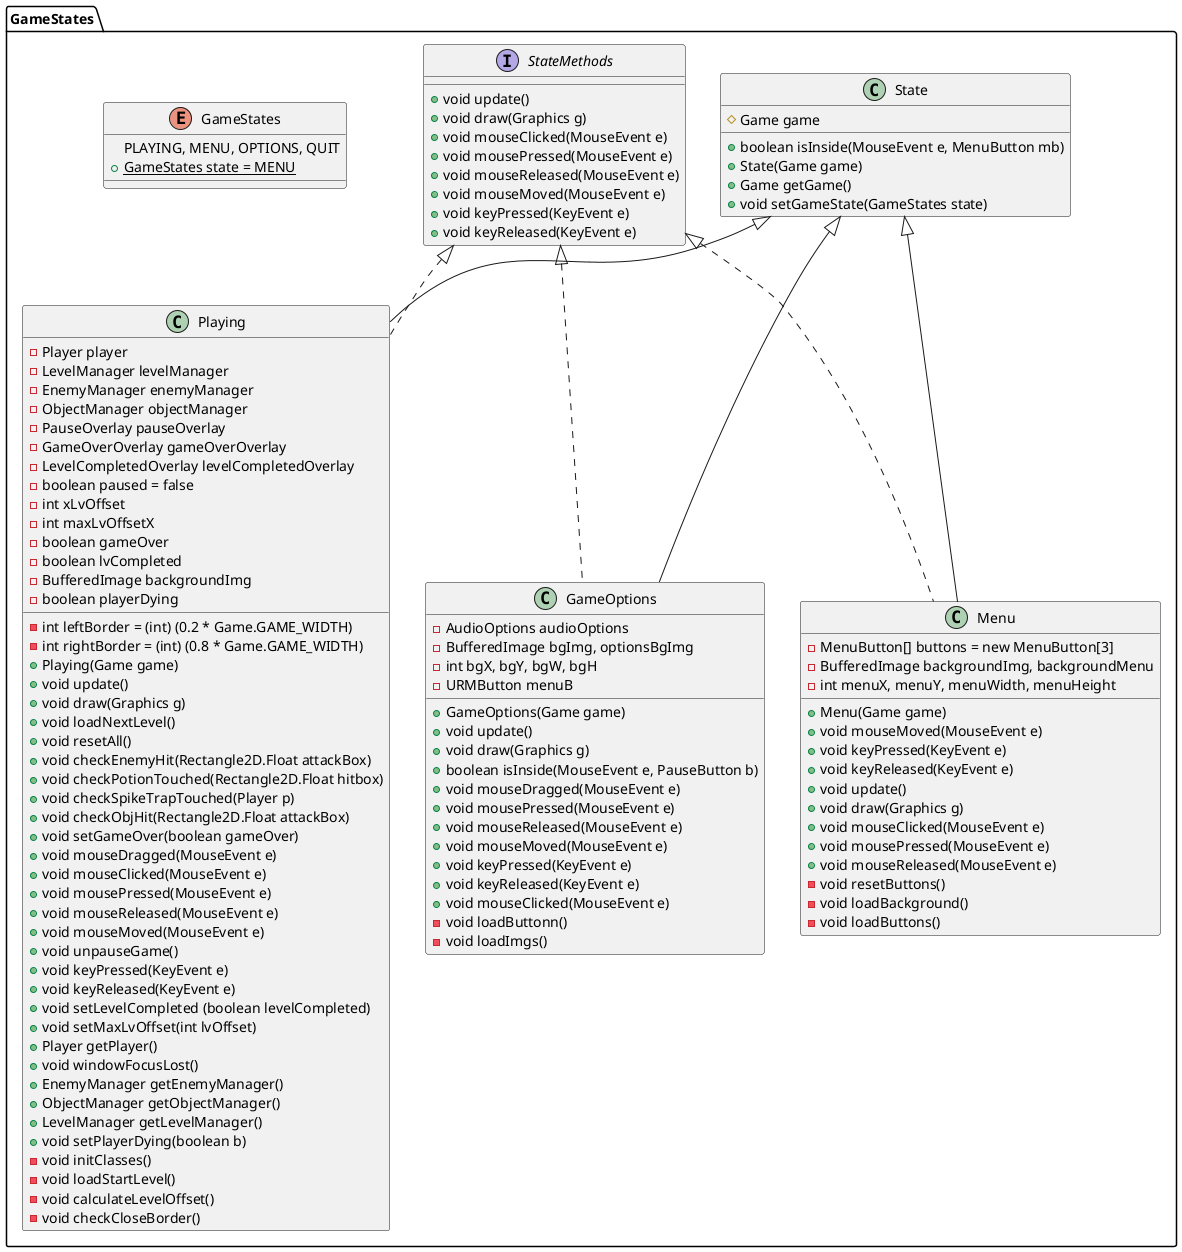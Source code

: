 @startuml
package GameStates{
    class GameOptions extends State implements StateMethods{
        - AudioOptions audioOptions
        - BufferedImage bgImg, optionsBgImg
        - int bgX, bgY, bgW, bgH
        - URMButton menuB

            +  GameOptions(Game game)
            +  void update()
            +  void draw(Graphics g)
            +  boolean isInside(MouseEvent e, PauseButton b)
            +  void mouseDragged(MouseEvent e)
            +  void mousePressed(MouseEvent e)
            +  void mouseReleased(MouseEvent e)
            +  void mouseMoved(MouseEvent e)
            +  void keyPressed(KeyEvent e)
            +  void keyReleased(KeyEvent e)
            +  void mouseClicked(MouseEvent e)
            - void loadButtonn()
            - void loadImgs()
    }

    enum GameStates {
        PLAYING, MENU, OPTIONS, QUIT
        +  {static} GameStates state = MENU
    }

    class Menu extends State implements StateMethods{
        - MenuButton[] buttons = new MenuButton[3]
        - BufferedImage backgroundImg, backgroundMenu
        - int menuX, menuY, menuWidth, menuHeight

            + Menu(Game game)
            +  void mouseMoved(MouseEvent e)
            +  void keyPressed(KeyEvent e)
            +  void keyReleased(KeyEvent e)
            +  void update()
            +  void draw(Graphics g)
            +  void mouseClicked(MouseEvent e)
            +  void mousePressed(MouseEvent e)
            +  void mouseReleased(MouseEvent e)
            - void resetButtons()
            - void loadBackground()
            - void loadButtons()

    }

    class Playing extends State implements StateMethods {
        - Player player
        - LevelManager levelManager
        - EnemyManager enemyManager
        - ObjectManager objectManager
        - PauseOverlay pauseOverlay
        - GameOverOverlay gameOverOverlay
        - LevelCompletedOverlay levelCompletedOverlay
        - boolean paused = false
        - int xLvOffset
        - int leftBorder = (int) (0.2 * Game.GAME_WIDTH)
        - int rightBorder = (int) (0.8 * Game.GAME_WIDTH)
        - int maxLvOffsetX
        - boolean gameOver
        - boolean lvCompleted
        - BufferedImage backgroundImg
        - boolean playerDying

            +  Playing(Game game)
            +  void update()
            +  void draw(Graphics g)
            +  void loadNextLevel()
            +  void resetAll()
            +  void checkEnemyHit(Rectangle2D.Float attackBox)
            +  void checkPotionTouched(Rectangle2D.Float hitbox)
            +  void checkSpikeTrapTouched(Player p)
            +  void checkObjHit(Rectangle2D.Float attackBox)
            +  void setGameOver(boolean gameOver)
            +  void mouseDragged(MouseEvent e)
            +  void mouseClicked(MouseEvent e)
            +  void mousePressed(MouseEvent e)
            +  void mouseReleased(MouseEvent e)
            +  void mouseMoved(MouseEvent e)
            +  void unpauseGame()
            +  void keyPressed(KeyEvent e)
            +  void keyReleased(KeyEvent e)
            +  void setLevelCompleted (boolean levelCompleted)
            +  void setMaxLvOffset(int lvOffset)
            +  Player getPlayer()
            +  void windowFocusLost()
            +  EnemyManager getEnemyManager()
            +  ObjectManager getObjectManager()
            +  LevelManager getLevelManager()
            +  void setPlayerDying(boolean b)
            - void initClasses()
            - void loadStartLevel()
            - void calculateLevelOffset()
            - void checkCloseBorder()
    }

    class State {
        # Game game

            +  boolean isInside(MouseEvent e, MenuButton mb)
            +  State(Game game)
            +  Game getGame()
            +  void setGameState(GameStates state)
    }

    interface StateMethods {
            +  void update()
            +  void draw(Graphics g)
            +  void mouseClicked(MouseEvent e)
            +  void mousePressed(MouseEvent e)
            +  void mouseReleased(MouseEvent e)
            +  void mouseMoved(MouseEvent e)
            +  void keyPressed(KeyEvent e)
            +  void keyReleased(KeyEvent e)
    }
}

@enduml